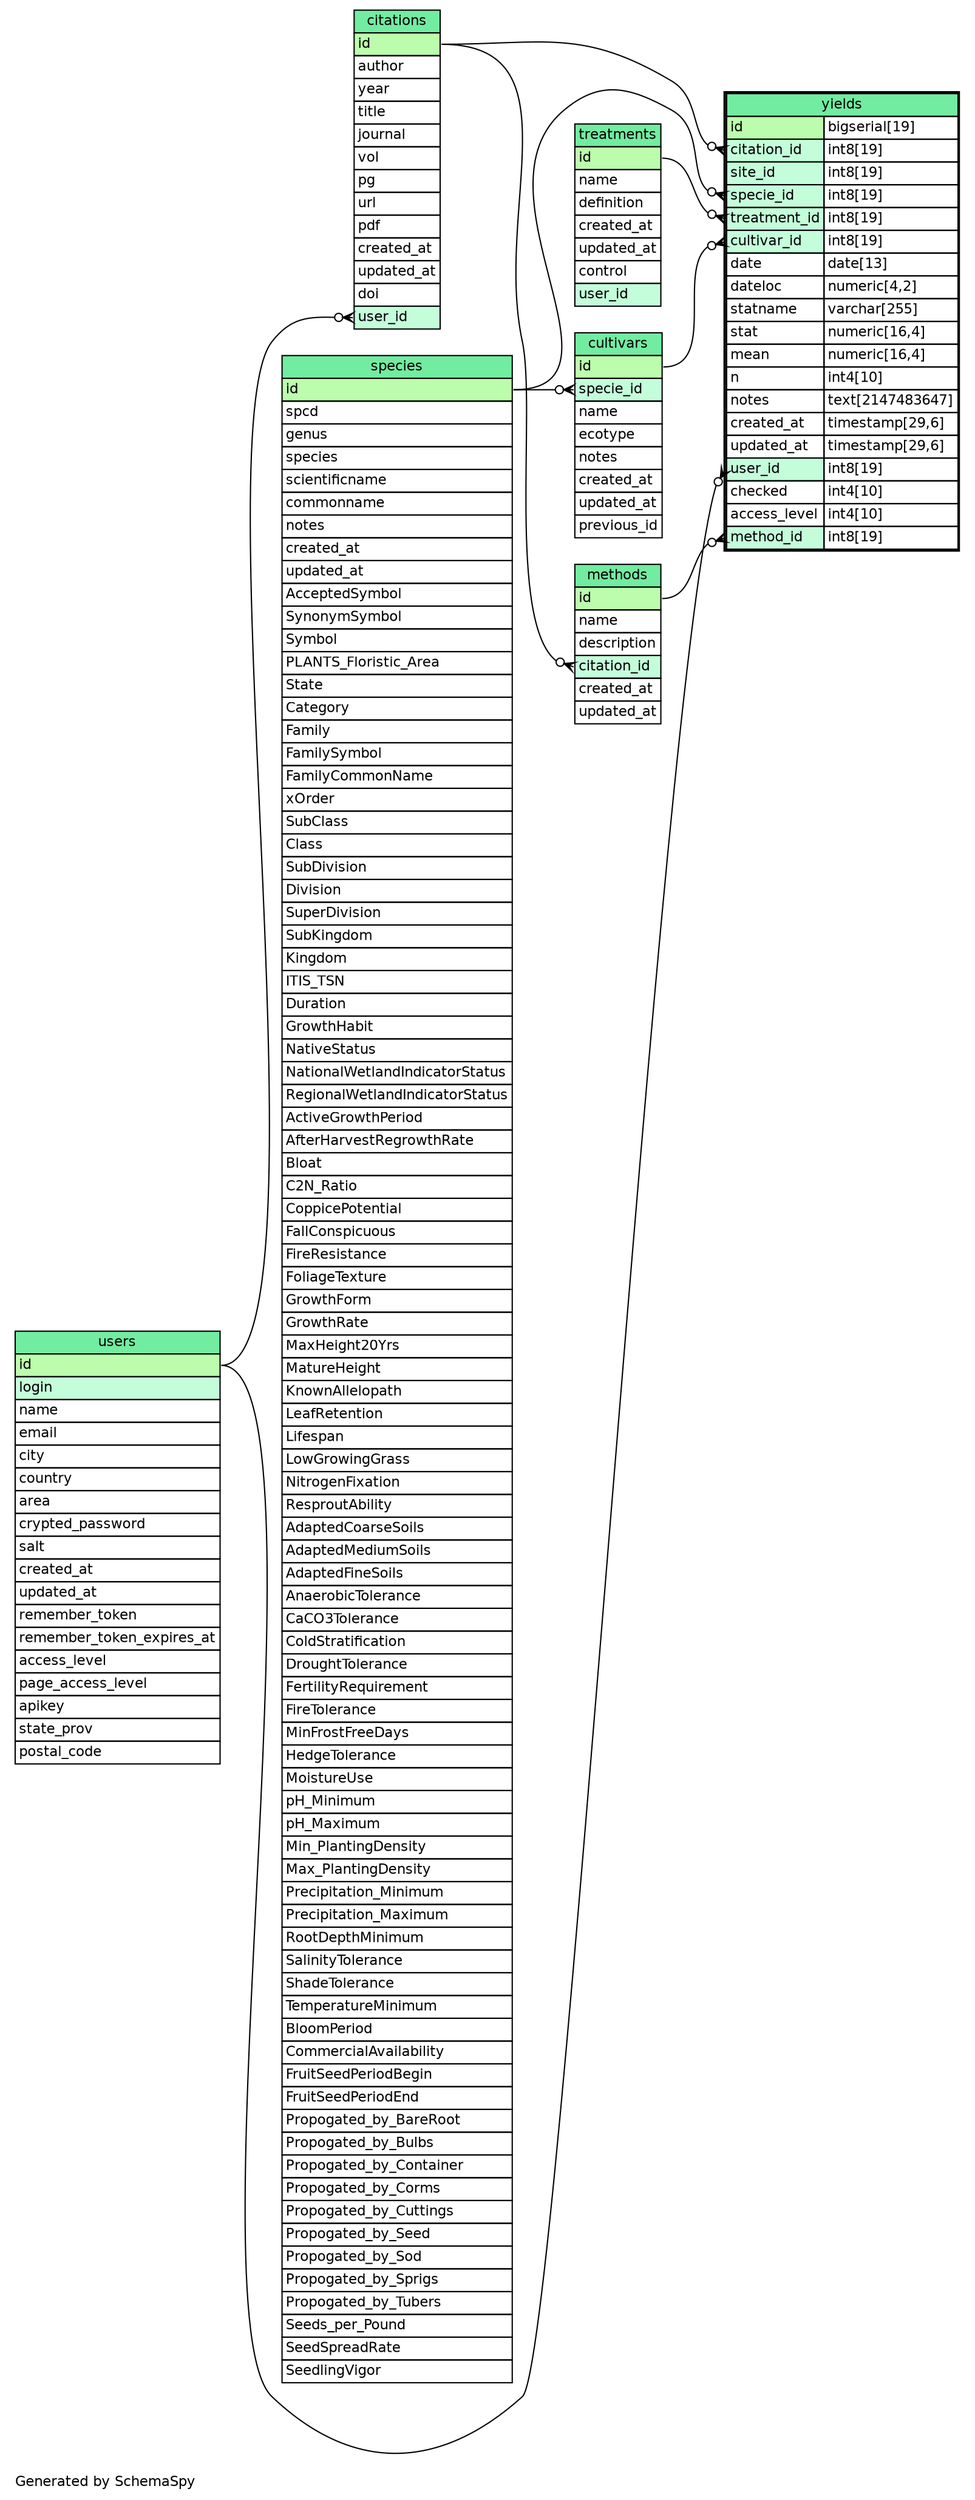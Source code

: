 // dot 2.36.0 on Mac OS X 10.10.1
// SchemaSpy rev Unknown
digraph "oneDegreeRelationshipsDiagram" {
  graph [
    rankdir="RL"
    bgcolor="#ffffff"
    label="\nGenerated by SchemaSpy"
    labeljust="l"
    nodesep="0.18"
    ranksep="0.46"
    fontname="Helvetica"
    fontsize="11"
  ];
  node [
    fontname="Helvetica"
    fontsize="11"
    shape="plaintext"
  ];
  edge [
    arrowsize="0.8"
  ];
  "citations":"user_id":w -> "users":"id":e [arrowhead=none dir=back arrowtail=crowodot];
  "cultivars":"specie_id":w -> "species":"id":e [arrowhead=none dir=back arrowtail=crowodot];
  "methods":"citation_id":w -> "citations":"id":e [arrowhead=none dir=back arrowtail=crowodot];
  "yields":"citation_id":w -> "citations":"id":e [arrowhead=none dir=back arrowtail=crowodot];
  "yields":"cultivar_id":w -> "cultivars":"id":e [arrowhead=none dir=back arrowtail=crowodot];
  "yields":"method_id":w -> "methods":"id":e [arrowhead=none dir=back arrowtail=crowodot];
  "yields":"specie_id":w -> "species":"id":e [arrowhead=none dir=back arrowtail=crowodot];
  "yields":"treatment_id":w -> "treatments":"id":e [arrowhead=none dir=back arrowtail=crowodot];
  "yields":"user_id":w -> "users":"id":e [arrowhead=none dir=back arrowtail=crowodot];
  "citations" [
    label=<
    <TABLE BORDER="0" CELLBORDER="1" CELLSPACING="0" BGCOLOR="#FFFFFF">
      <TR><TD COLSPAN="4" BGCOLOR="#72ECA1" ALIGN="CENTER">citations</TD></TR>
      <TR><TD PORT="id" COLSPAN="4" BGCOLOR="#bcfdad !important" ALIGN="LEFT">id</TD></TR>
      <TR><TD PORT="author" COLSPAN="4" ALIGN="LEFT">author</TD></TR>
      <TR><TD PORT="year" COLSPAN="4" ALIGN="LEFT">year</TD></TR>
      <TR><TD PORT="title" COLSPAN="4" ALIGN="LEFT">title</TD></TR>
      <TR><TD PORT="journal" COLSPAN="4" ALIGN="LEFT">journal</TD></TR>
      <TR><TD PORT="vol" COLSPAN="4" ALIGN="LEFT">vol</TD></TR>
      <TR><TD PORT="pg" COLSPAN="4" ALIGN="LEFT">pg</TD></TR>
      <TR><TD PORT="url" COLSPAN="4" ALIGN="LEFT">url</TD></TR>
      <TR><TD PORT="pdf" COLSPAN="4" ALIGN="LEFT">pdf</TD></TR>
      <TR><TD PORT="created_at" COLSPAN="4" ALIGN="LEFT">created_at</TD></TR>
      <TR><TD PORT="updated_at" COLSPAN="4" ALIGN="LEFT">updated_at</TD></TR>
      <TR><TD PORT="doi" COLSPAN="4" ALIGN="LEFT">doi</TD></TR>
      <TR><TD PORT="user_id" COLSPAN="4" BGCOLOR="#c4fdda !important" ALIGN="LEFT">user_id</TD></TR>
    </TABLE>>
    URL="citations.html"
    tooltip="citations"
  ];
  "cultivars" [
    label=<
    <TABLE BORDER="0" CELLBORDER="1" CELLSPACING="0" BGCOLOR="#FFFFFF">
      <TR><TD COLSPAN="4" BGCOLOR="#72ECA1" ALIGN="CENTER">cultivars</TD></TR>
      <TR><TD PORT="id" COLSPAN="4" BGCOLOR="#bcfdad !important" ALIGN="LEFT">id</TD></TR>
      <TR><TD PORT="specie_id" COLSPAN="4" BGCOLOR="#c4fdda !important" ALIGN="LEFT">specie_id</TD></TR>
      <TR><TD PORT="name" COLSPAN="4" ALIGN="LEFT">name</TD></TR>
      <TR><TD PORT="ecotype" COLSPAN="4" ALIGN="LEFT">ecotype</TD></TR>
      <TR><TD PORT="notes" COLSPAN="4" ALIGN="LEFT">notes</TD></TR>
      <TR><TD PORT="created_at" COLSPAN="4" ALIGN="LEFT">created_at</TD></TR>
      <TR><TD PORT="updated_at" COLSPAN="4" ALIGN="LEFT">updated_at</TD></TR>
      <TR><TD PORT="previous_id" COLSPAN="4" ALIGN="LEFT">previous_id</TD></TR>
    </TABLE>>
    URL="cultivars.html"
    tooltip="cultivars"
  ];
  "methods" [
    label=<
    <TABLE BORDER="0" CELLBORDER="1" CELLSPACING="0" BGCOLOR="#FFFFFF">
      <TR><TD COLSPAN="4" BGCOLOR="#72ECA1" ALIGN="CENTER">methods</TD></TR>
      <TR><TD PORT="id" COLSPAN="4" BGCOLOR="#bcfdad !important" ALIGN="LEFT">id</TD></TR>
      <TR><TD PORT="name" COLSPAN="4" ALIGN="LEFT">name</TD></TR>
      <TR><TD PORT="description" COLSPAN="4" ALIGN="LEFT">description</TD></TR>
      <TR><TD PORT="citation_id" COLSPAN="4" BGCOLOR="#c4fdda !important" ALIGN="LEFT">citation_id</TD></TR>
      <TR><TD PORT="created_at" COLSPAN="4" ALIGN="LEFT">created_at</TD></TR>
      <TR><TD PORT="updated_at" COLSPAN="4" ALIGN="LEFT">updated_at</TD></TR>
    </TABLE>>
    URL="methods.html"
    tooltip="methods"
  ];
  "species" [
    label=<
    <TABLE BORDER="0" CELLBORDER="1" CELLSPACING="0" BGCOLOR="#FFFFFF">
      <TR><TD COLSPAN="4" BGCOLOR="#72ECA1" ALIGN="CENTER">species</TD></TR>
      <TR><TD PORT="id" COLSPAN="4" BGCOLOR="#bcfdad !important" ALIGN="LEFT">id</TD></TR>
      <TR><TD PORT="spcd" COLSPAN="4" ALIGN="LEFT">spcd</TD></TR>
      <TR><TD PORT="genus" COLSPAN="4" ALIGN="LEFT">genus</TD></TR>
      <TR><TD PORT="species" COLSPAN="4" ALIGN="LEFT">species</TD></TR>
      <TR><TD PORT="scientificname" COLSPAN="4" ALIGN="LEFT">scientificname</TD></TR>
      <TR><TD PORT="commonname" COLSPAN="4" ALIGN="LEFT">commonname</TD></TR>
      <TR><TD PORT="notes" COLSPAN="4" ALIGN="LEFT">notes</TD></TR>
      <TR><TD PORT="created_at" COLSPAN="4" ALIGN="LEFT">created_at</TD></TR>
      <TR><TD PORT="updated_at" COLSPAN="4" ALIGN="LEFT">updated_at</TD></TR>
      <TR><TD PORT="AcceptedSymbol" COLSPAN="4" ALIGN="LEFT">AcceptedSymbol</TD></TR>
      <TR><TD PORT="SynonymSymbol" COLSPAN="4" ALIGN="LEFT">SynonymSymbol</TD></TR>
      <TR><TD PORT="Symbol" COLSPAN="4" ALIGN="LEFT">Symbol</TD></TR>
      <TR><TD PORT="PLANTS_Floristic_Area" COLSPAN="4" ALIGN="LEFT">PLANTS_Floristic_Area</TD></TR>
      <TR><TD PORT="State" COLSPAN="4" ALIGN="LEFT">State</TD></TR>
      <TR><TD PORT="Category" COLSPAN="4" ALIGN="LEFT">Category</TD></TR>
      <TR><TD PORT="Family" COLSPAN="4" ALIGN="LEFT">Family</TD></TR>
      <TR><TD PORT="FamilySymbol" COLSPAN="4" ALIGN="LEFT">FamilySymbol</TD></TR>
      <TR><TD PORT="FamilyCommonName" COLSPAN="4" ALIGN="LEFT">FamilyCommonName</TD></TR>
      <TR><TD PORT="xOrder" COLSPAN="4" ALIGN="LEFT">xOrder</TD></TR>
      <TR><TD PORT="SubClass" COLSPAN="4" ALIGN="LEFT">SubClass</TD></TR>
      <TR><TD PORT="Class" COLSPAN="4" ALIGN="LEFT">Class</TD></TR>
      <TR><TD PORT="SubDivision" COLSPAN="4" ALIGN="LEFT">SubDivision</TD></TR>
      <TR><TD PORT="Division" COLSPAN="4" ALIGN="LEFT">Division</TD></TR>
      <TR><TD PORT="SuperDivision" COLSPAN="4" ALIGN="LEFT">SuperDivision</TD></TR>
      <TR><TD PORT="SubKingdom" COLSPAN="4" ALIGN="LEFT">SubKingdom</TD></TR>
      <TR><TD PORT="Kingdom" COLSPAN="4" ALIGN="LEFT">Kingdom</TD></TR>
      <TR><TD PORT="ITIS_TSN" COLSPAN="4" ALIGN="LEFT">ITIS_TSN</TD></TR>
      <TR><TD PORT="Duration" COLSPAN="4" ALIGN="LEFT">Duration</TD></TR>
      <TR><TD PORT="GrowthHabit" COLSPAN="4" ALIGN="LEFT">GrowthHabit</TD></TR>
      <TR><TD PORT="NativeStatus" COLSPAN="4" ALIGN="LEFT">NativeStatus</TD></TR>
      <TR><TD PORT="NationalWetlandIndicatorStatus" COLSPAN="4" ALIGN="LEFT">NationalWetlandIndicatorStatus</TD></TR>
      <TR><TD PORT="RegionalWetlandIndicatorStatus" COLSPAN="4" ALIGN="LEFT">RegionalWetlandIndicatorStatus</TD></TR>
      <TR><TD PORT="ActiveGrowthPeriod" COLSPAN="4" ALIGN="LEFT">ActiveGrowthPeriod</TD></TR>
      <TR><TD PORT="AfterHarvestRegrowthRate" COLSPAN="4" ALIGN="LEFT">AfterHarvestRegrowthRate</TD></TR>
      <TR><TD PORT="Bloat" COLSPAN="4" ALIGN="LEFT">Bloat</TD></TR>
      <TR><TD PORT="C2N_Ratio" COLSPAN="4" ALIGN="LEFT">C2N_Ratio</TD></TR>
      <TR><TD PORT="CoppicePotential" COLSPAN="4" ALIGN="LEFT">CoppicePotential</TD></TR>
      <TR><TD PORT="FallConspicuous" COLSPAN="4" ALIGN="LEFT">FallConspicuous</TD></TR>
      <TR><TD PORT="FireResistance" COLSPAN="4" ALIGN="LEFT">FireResistance</TD></TR>
      <TR><TD PORT="FoliageTexture" COLSPAN="4" ALIGN="LEFT">FoliageTexture</TD></TR>
      <TR><TD PORT="GrowthForm" COLSPAN="4" ALIGN="LEFT">GrowthForm</TD></TR>
      <TR><TD PORT="GrowthRate" COLSPAN="4" ALIGN="LEFT">GrowthRate</TD></TR>
      <TR><TD PORT="MaxHeight20Yrs" COLSPAN="4" ALIGN="LEFT">MaxHeight20Yrs</TD></TR>
      <TR><TD PORT="MatureHeight" COLSPAN="4" ALIGN="LEFT">MatureHeight</TD></TR>
      <TR><TD PORT="KnownAllelopath" COLSPAN="4" ALIGN="LEFT">KnownAllelopath</TD></TR>
      <TR><TD PORT="LeafRetention" COLSPAN="4" ALIGN="LEFT">LeafRetention</TD></TR>
      <TR><TD PORT="Lifespan" COLSPAN="4" ALIGN="LEFT">Lifespan</TD></TR>
      <TR><TD PORT="LowGrowingGrass" COLSPAN="4" ALIGN="LEFT">LowGrowingGrass</TD></TR>
      <TR><TD PORT="NitrogenFixation" COLSPAN="4" ALIGN="LEFT">NitrogenFixation</TD></TR>
      <TR><TD PORT="ResproutAbility" COLSPAN="4" ALIGN="LEFT">ResproutAbility</TD></TR>
      <TR><TD PORT="AdaptedCoarseSoils" COLSPAN="4" ALIGN="LEFT">AdaptedCoarseSoils</TD></TR>
      <TR><TD PORT="AdaptedMediumSoils" COLSPAN="4" ALIGN="LEFT">AdaptedMediumSoils</TD></TR>
      <TR><TD PORT="AdaptedFineSoils" COLSPAN="4" ALIGN="LEFT">AdaptedFineSoils</TD></TR>
      <TR><TD PORT="AnaerobicTolerance" COLSPAN="4" ALIGN="LEFT">AnaerobicTolerance</TD></TR>
      <TR><TD PORT="CaCO3Tolerance" COLSPAN="4" ALIGN="LEFT">CaCO3Tolerance</TD></TR>
      <TR><TD PORT="ColdStratification" COLSPAN="4" ALIGN="LEFT">ColdStratification</TD></TR>
      <TR><TD PORT="DroughtTolerance" COLSPAN="4" ALIGN="LEFT">DroughtTolerance</TD></TR>
      <TR><TD PORT="FertilityRequirement" COLSPAN="4" ALIGN="LEFT">FertilityRequirement</TD></TR>
      <TR><TD PORT="FireTolerance" COLSPAN="4" ALIGN="LEFT">FireTolerance</TD></TR>
      <TR><TD PORT="MinFrostFreeDays" COLSPAN="4" ALIGN="LEFT">MinFrostFreeDays</TD></TR>
      <TR><TD PORT="HedgeTolerance" COLSPAN="4" ALIGN="LEFT">HedgeTolerance</TD></TR>
      <TR><TD PORT="MoistureUse" COLSPAN="4" ALIGN="LEFT">MoistureUse</TD></TR>
      <TR><TD PORT="pH_Minimum" COLSPAN="4" ALIGN="LEFT">pH_Minimum</TD></TR>
      <TR><TD PORT="pH_Maximum" COLSPAN="4" ALIGN="LEFT">pH_Maximum</TD></TR>
      <TR><TD PORT="Min_PlantingDensity" COLSPAN="4" ALIGN="LEFT">Min_PlantingDensity</TD></TR>
      <TR><TD PORT="Max_PlantingDensity" COLSPAN="4" ALIGN="LEFT">Max_PlantingDensity</TD></TR>
      <TR><TD PORT="Precipitation_Minimum" COLSPAN="4" ALIGN="LEFT">Precipitation_Minimum</TD></TR>
      <TR><TD PORT="Precipitation_Maximum" COLSPAN="4" ALIGN="LEFT">Precipitation_Maximum</TD></TR>
      <TR><TD PORT="RootDepthMinimum" COLSPAN="4" ALIGN="LEFT">RootDepthMinimum</TD></TR>
      <TR><TD PORT="SalinityTolerance" COLSPAN="4" ALIGN="LEFT">SalinityTolerance</TD></TR>
      <TR><TD PORT="ShadeTolerance" COLSPAN="4" ALIGN="LEFT">ShadeTolerance</TD></TR>
      <TR><TD PORT="TemperatureMinimum" COLSPAN="4" ALIGN="LEFT">TemperatureMinimum</TD></TR>
      <TR><TD PORT="BloomPeriod" COLSPAN="4" ALIGN="LEFT">BloomPeriod</TD></TR>
      <TR><TD PORT="CommercialAvailability" COLSPAN="4" ALIGN="LEFT">CommercialAvailability</TD></TR>
      <TR><TD PORT="FruitSeedPeriodBegin" COLSPAN="4" ALIGN="LEFT">FruitSeedPeriodBegin</TD></TR>
      <TR><TD PORT="FruitSeedPeriodEnd" COLSPAN="4" ALIGN="LEFT">FruitSeedPeriodEnd</TD></TR>
      <TR><TD PORT="Propogated_by_BareRoot" COLSPAN="4" ALIGN="LEFT">Propogated_by_BareRoot</TD></TR>
      <TR><TD PORT="Propogated_by_Bulbs" COLSPAN="4" ALIGN="LEFT">Propogated_by_Bulbs</TD></TR>
      <TR><TD PORT="Propogated_by_Container" COLSPAN="4" ALIGN="LEFT">Propogated_by_Container</TD></TR>
      <TR><TD PORT="Propogated_by_Corms" COLSPAN="4" ALIGN="LEFT">Propogated_by_Corms</TD></TR>
      <TR><TD PORT="Propogated_by_Cuttings" COLSPAN="4" ALIGN="LEFT">Propogated_by_Cuttings</TD></TR>
      <TR><TD PORT="Propogated_by_Seed" COLSPAN="4" ALIGN="LEFT">Propogated_by_Seed</TD></TR>
      <TR><TD PORT="Propogated_by_Sod" COLSPAN="4" ALIGN="LEFT">Propogated_by_Sod</TD></TR>
      <TR><TD PORT="Propogated_by_Sprigs" COLSPAN="4" ALIGN="LEFT">Propogated_by_Sprigs</TD></TR>
      <TR><TD PORT="Propogated_by_Tubers" COLSPAN="4" ALIGN="LEFT">Propogated_by_Tubers</TD></TR>
      <TR><TD PORT="Seeds_per_Pound" COLSPAN="4" ALIGN="LEFT">Seeds_per_Pound</TD></TR>
      <TR><TD PORT="SeedSpreadRate" COLSPAN="4" ALIGN="LEFT">SeedSpreadRate</TD></TR>
      <TR><TD PORT="SeedlingVigor" COLSPAN="4" ALIGN="LEFT">SeedlingVigor</TD></TR>
    </TABLE>>
    URL="species.html"
    tooltip="species"
  ];
  "treatments" [
    label=<
    <TABLE BORDER="0" CELLBORDER="1" CELLSPACING="0" BGCOLOR="#FFFFFF">
      <TR><TD COLSPAN="4" BGCOLOR="#72ECA1" ALIGN="CENTER">treatments</TD></TR>
      <TR><TD PORT="id" COLSPAN="4" BGCOLOR="#bcfdad !important" ALIGN="LEFT">id</TD></TR>
      <TR><TD PORT="name" COLSPAN="4" ALIGN="LEFT">name</TD></TR>
      <TR><TD PORT="definition" COLSPAN="4" ALIGN="LEFT">definition</TD></TR>
      <TR><TD PORT="created_at" COLSPAN="4" ALIGN="LEFT">created_at</TD></TR>
      <TR><TD PORT="updated_at" COLSPAN="4" ALIGN="LEFT">updated_at</TD></TR>
      <TR><TD PORT="control" COLSPAN="4" ALIGN="LEFT">control</TD></TR>
      <TR><TD PORT="user_id" COLSPAN="4" BGCOLOR="#c4fdda !important" ALIGN="LEFT">user_id</TD></TR>
    </TABLE>>
    URL="treatments.html"
    tooltip="treatments"
  ];
  "users" [
    label=<
    <TABLE BORDER="0" CELLBORDER="1" CELLSPACING="0" BGCOLOR="#FFFFFF">
      <TR><TD COLSPAN="4" BGCOLOR="#72ECA1" ALIGN="CENTER">users</TD></TR>
      <TR><TD PORT="id" COLSPAN="4" BGCOLOR="#bcfdad !important" ALIGN="LEFT">id</TD></TR>
      <TR><TD PORT="login" COLSPAN="4" BGCOLOR="#c4fdda !important" ALIGN="LEFT">login</TD></TR>
      <TR><TD PORT="name" COLSPAN="4" ALIGN="LEFT">name</TD></TR>
      <TR><TD PORT="email" COLSPAN="4" ALIGN="LEFT">email</TD></TR>
      <TR><TD PORT="city" COLSPAN="4" ALIGN="LEFT">city</TD></TR>
      <TR><TD PORT="country" COLSPAN="4" ALIGN="LEFT">country</TD></TR>
      <TR><TD PORT="area" COLSPAN="4" ALIGN="LEFT">area</TD></TR>
      <TR><TD PORT="crypted_password" COLSPAN="4" ALIGN="LEFT">crypted_password</TD></TR>
      <TR><TD PORT="salt" COLSPAN="4" ALIGN="LEFT">salt</TD></TR>
      <TR><TD PORT="created_at" COLSPAN="4" ALIGN="LEFT">created_at</TD></TR>
      <TR><TD PORT="updated_at" COLSPAN="4" ALIGN="LEFT">updated_at</TD></TR>
      <TR><TD PORT="remember_token" COLSPAN="4" ALIGN="LEFT">remember_token</TD></TR>
      <TR><TD PORT="remember_token_expires_at" COLSPAN="4" ALIGN="LEFT">remember_token_expires_at</TD></TR>
      <TR><TD PORT="access_level" COLSPAN="4" ALIGN="LEFT">access_level</TD></TR>
      <TR><TD PORT="page_access_level" COLSPAN="4" ALIGN="LEFT">page_access_level</TD></TR>
      <TR><TD PORT="apikey" COLSPAN="4" ALIGN="LEFT">apikey</TD></TR>
      <TR><TD PORT="state_prov" COLSPAN="4" ALIGN="LEFT">state_prov</TD></TR>
      <TR><TD PORT="postal_code" COLSPAN="4" ALIGN="LEFT">postal_code</TD></TR>
    </TABLE>>
    URL="users.html"
    tooltip="users"
  ];
  "yields" [
    label=<
    <TABLE BORDER="2" CELLBORDER="1" CELLSPACING="0" BGCOLOR="#FFFFFF">
      <TR><TD COLSPAN="4" BGCOLOR="#72ECA1" ALIGN="CENTER">yields</TD></TR>
      <TR><TD PORT="id" COLSPAN="3" BGCOLOR="#bcfdad !important" ALIGN="LEFT">id</TD><TD PORT="id.type" ALIGN="LEFT">bigserial[19]</TD></TR>
      <TR><TD PORT="citation_id" COLSPAN="3" BGCOLOR="#c4fdda !important" ALIGN="LEFT">citation_id</TD><TD PORT="citation_id.type" ALIGN="LEFT">int8[19]</TD></TR>
      <TR><TD PORT="site_id" COLSPAN="3" BGCOLOR="#c4fdda !important" ALIGN="LEFT">site_id</TD><TD PORT="site_id.type" ALIGN="LEFT">int8[19]</TD></TR>
      <TR><TD PORT="specie_id" COLSPAN="3" BGCOLOR="#c4fdda !important" ALIGN="LEFT">specie_id</TD><TD PORT="specie_id.type" ALIGN="LEFT">int8[19]</TD></TR>
      <TR><TD PORT="treatment_id" COLSPAN="3" BGCOLOR="#c4fdda !important" ALIGN="LEFT">treatment_id</TD><TD PORT="treatment_id.type" ALIGN="LEFT">int8[19]</TD></TR>
      <TR><TD PORT="cultivar_id" COLSPAN="3" BGCOLOR="#c4fdda !important" ALIGN="LEFT">cultivar_id</TD><TD PORT="cultivar_id.type" ALIGN="LEFT">int8[19]</TD></TR>
      <TR><TD PORT="date" COLSPAN="3" ALIGN="LEFT">date</TD><TD PORT="date.type" ALIGN="LEFT">date[13]</TD></TR>
      <TR><TD PORT="dateloc" COLSPAN="3" ALIGN="LEFT">dateloc</TD><TD PORT="dateloc.type" ALIGN="LEFT">numeric[4,2]</TD></TR>
      <TR><TD PORT="statname" COLSPAN="3" ALIGN="LEFT">statname</TD><TD PORT="statname.type" ALIGN="LEFT">varchar[255]</TD></TR>
      <TR><TD PORT="stat" COLSPAN="3" ALIGN="LEFT">stat</TD><TD PORT="stat.type" ALIGN="LEFT">numeric[16,4]</TD></TR>
      <TR><TD PORT="mean" COLSPAN="3" ALIGN="LEFT">mean</TD><TD PORT="mean.type" ALIGN="LEFT">numeric[16,4]</TD></TR>
      <TR><TD PORT="n" COLSPAN="3" ALIGN="LEFT">n</TD><TD PORT="n.type" ALIGN="LEFT">int4[10]</TD></TR>
      <TR><TD PORT="notes" COLSPAN="3" ALIGN="LEFT">notes</TD><TD PORT="notes.type" ALIGN="LEFT">text[2147483647]</TD></TR>
      <TR><TD PORT="created_at" COLSPAN="3" ALIGN="LEFT">created_at</TD><TD PORT="created_at.type" ALIGN="LEFT">timestamp[29,6]</TD></TR>
      <TR><TD PORT="updated_at" COLSPAN="3" ALIGN="LEFT">updated_at</TD><TD PORT="updated_at.type" ALIGN="LEFT">timestamp[29,6]</TD></TR>
      <TR><TD PORT="user_id" COLSPAN="3" BGCOLOR="#c4fdda !important" ALIGN="LEFT">user_id</TD><TD PORT="user_id.type" ALIGN="LEFT">int8[19]</TD></TR>
      <TR><TD PORT="checked" COLSPAN="3" ALIGN="LEFT">checked</TD><TD PORT="checked.type" ALIGN="LEFT">int4[10]</TD></TR>
      <TR><TD PORT="access_level" COLSPAN="3" ALIGN="LEFT">access_level</TD><TD PORT="access_level.type" ALIGN="LEFT">int4[10]</TD></TR>
      <TR><TD PORT="method_id" COLSPAN="3" BGCOLOR="#c4fdda !important" ALIGN="LEFT">method_id</TD><TD PORT="method_id.type" ALIGN="LEFT">int8[19]</TD></TR>
    </TABLE>>
    URL="yields.html"
    tooltip="yields"
  ];
}
